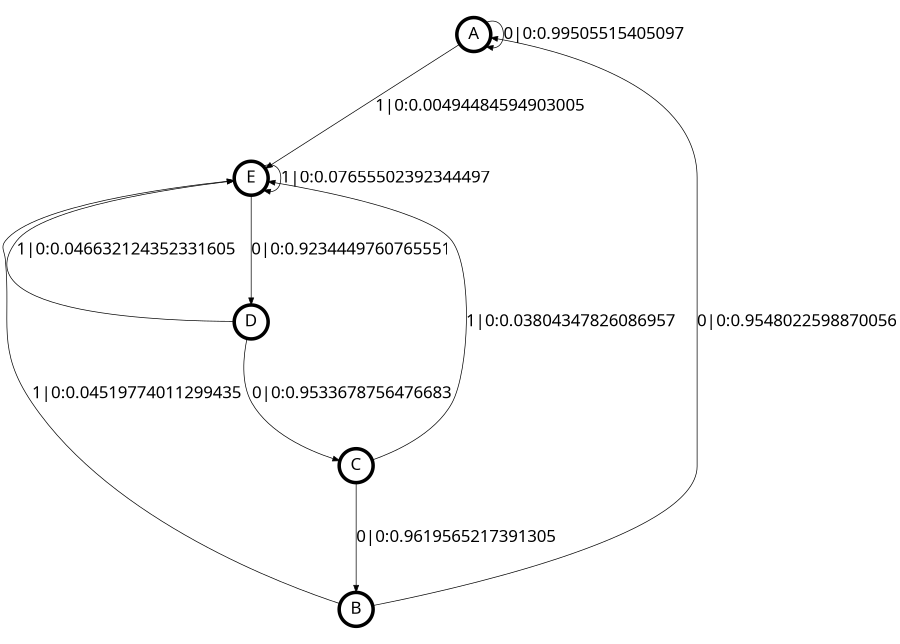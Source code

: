 digraph  {
size = "6,8.5";
ratio = "fill";
node
[shape = circle];
node [fontsize = 24];
node [penwidth = 5];
edge [fontsize = 24];
node [fontname = "CMU Serif Roman"];
graph [fontname = "CMU Serif Roman"];
edge [fontname = "CMU Serif Roman"];
A -> A [label = "0|0:0.99505515405097\l"];
A -> E [label = "1|0:0.00494484594903005\l"];
B -> A [label = "0|0:0.9548022598870056\l"];
B -> E [label = "1|0:0.04519774011299435\l"];
C -> B [label = "0|0:0.9619565217391305\l"];
C -> E [label = "1|0:0.03804347826086957\l"];
D -> C [label = "0|0:0.9533678756476683\l"];
D -> E [label = "1|0:0.046632124352331605\l"];
E -> D [label = "0|0:0.9234449760765551\l"];
E -> E [label = "1|0:0.07655502392344497\l"];
}